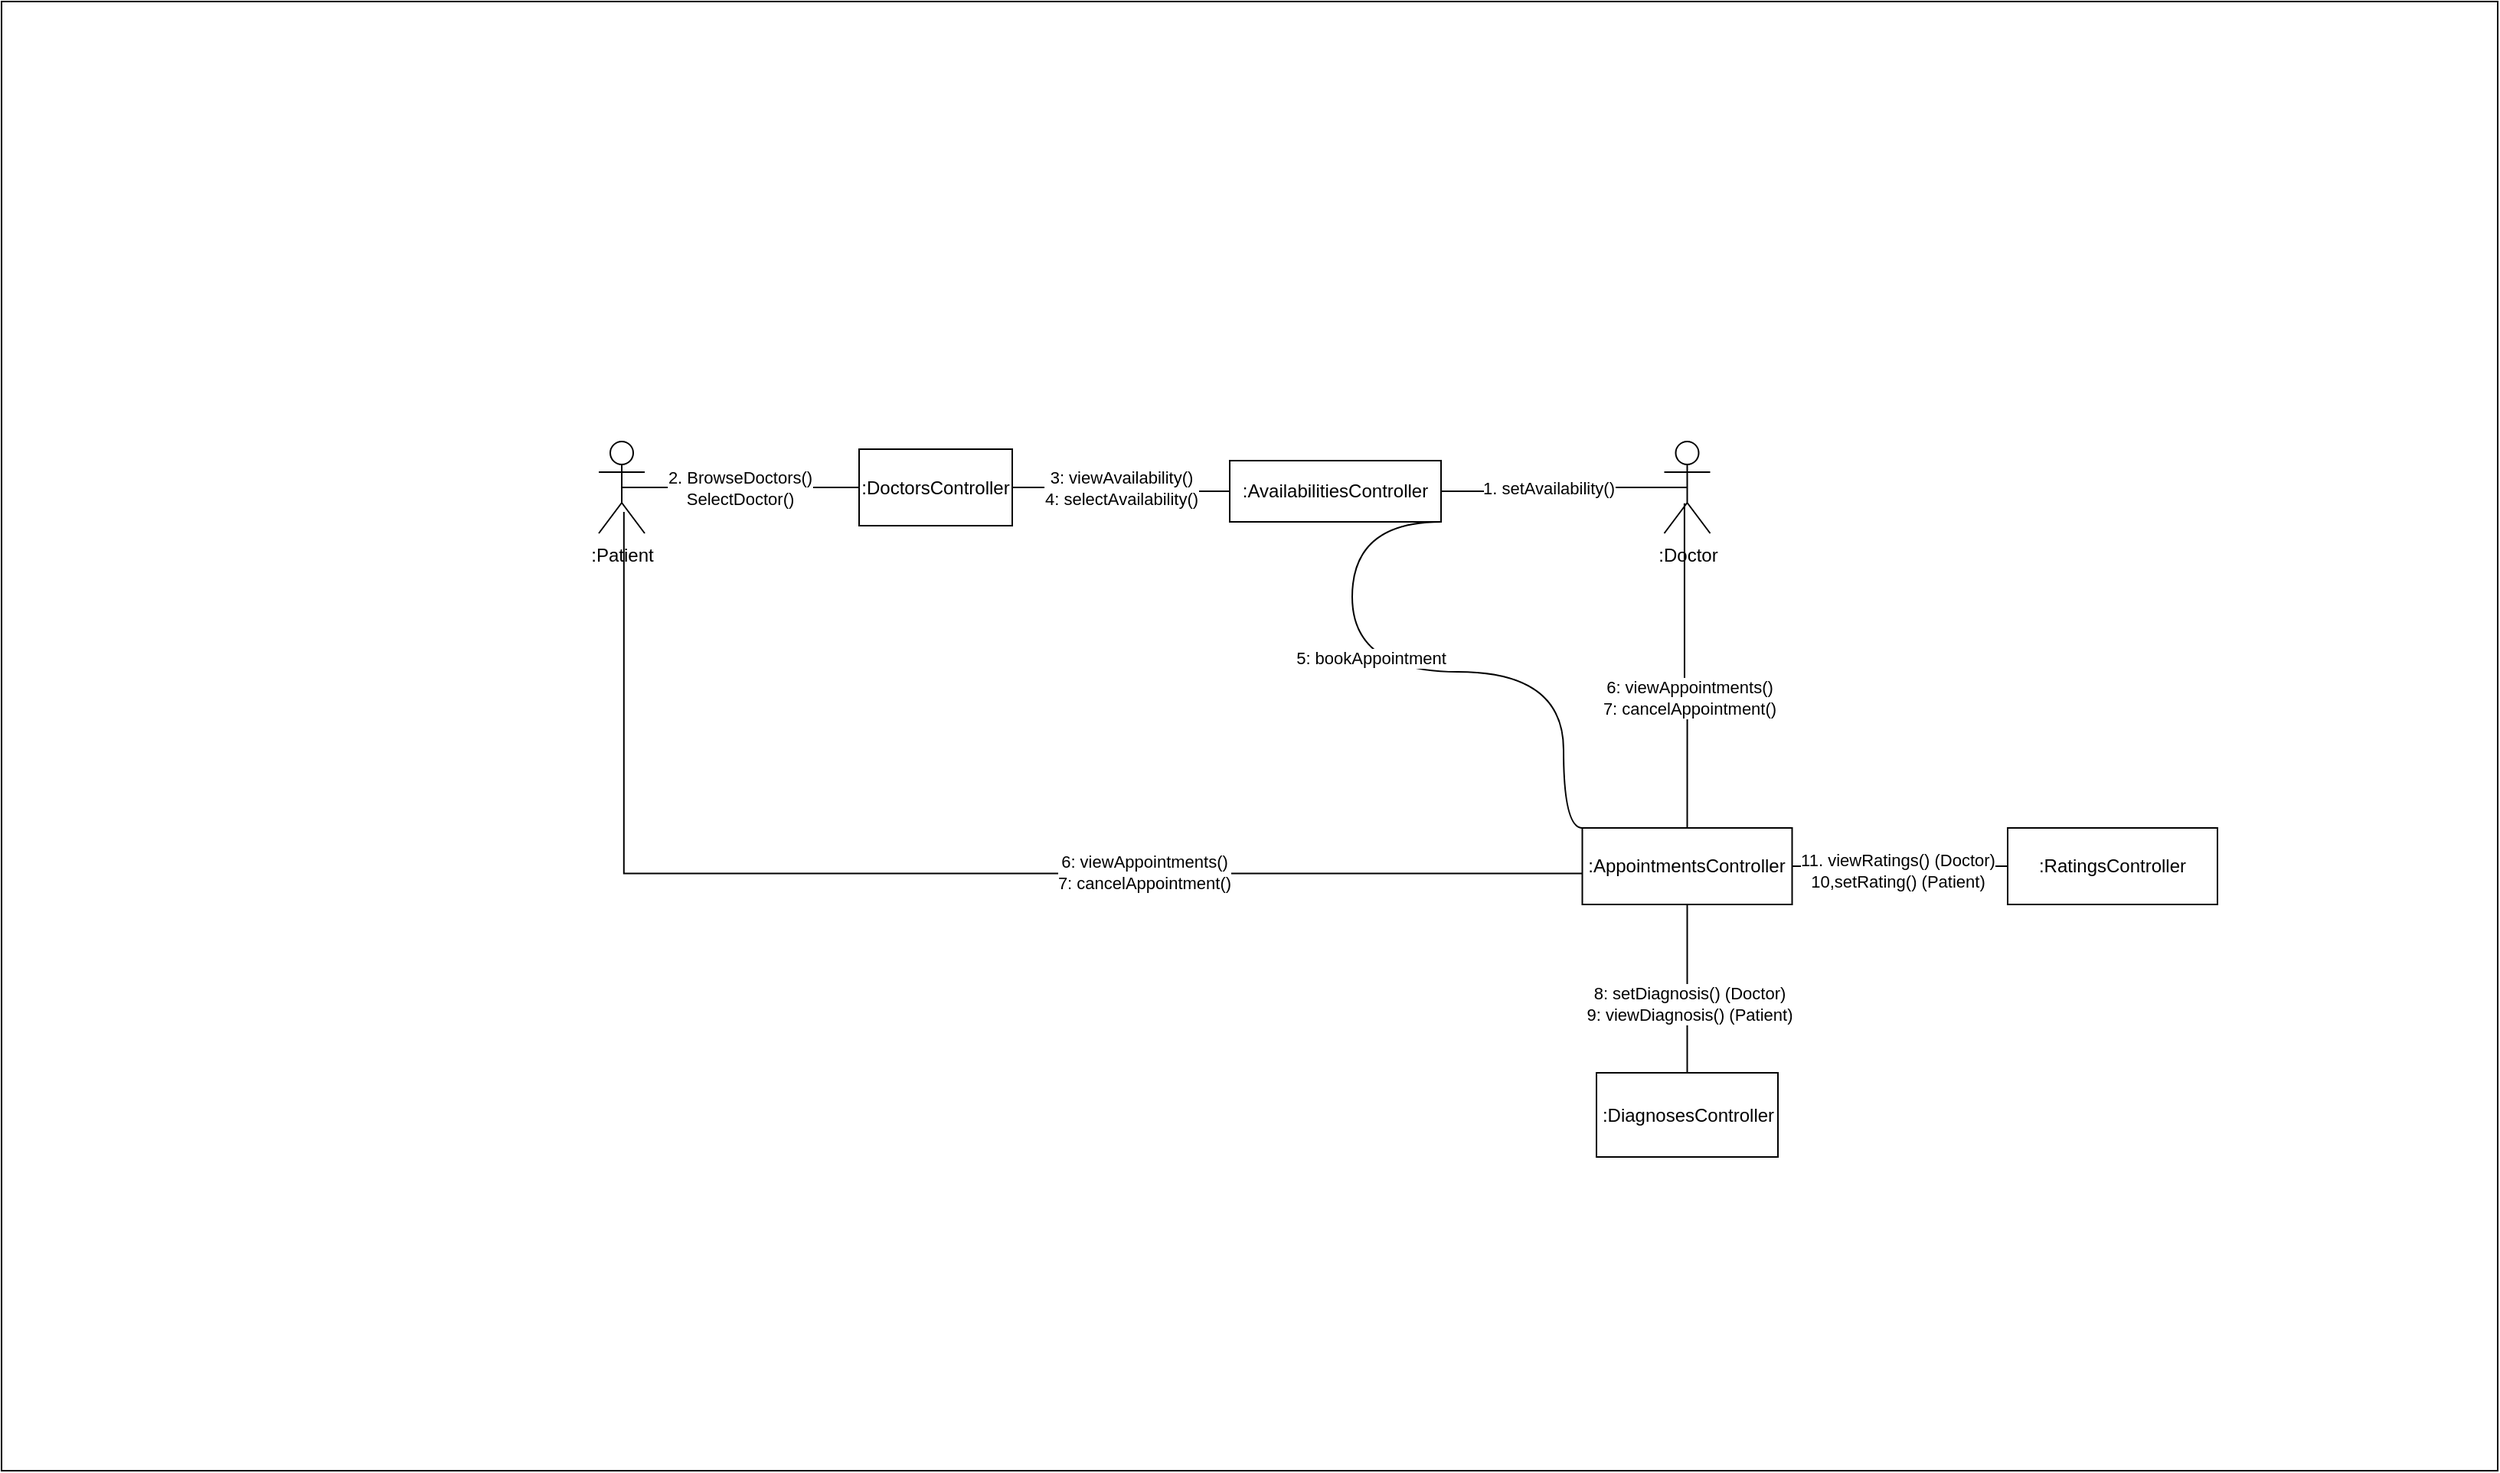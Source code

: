 <mxfile>
    <diagram id="Qe18YRc7y7woojP5Z81G" name="Page-1">
        <mxGraphModel dx="2561" dy="1781" grid="1" gridSize="10" guides="1" tooltips="1" connect="1" arrows="1" fold="1" page="1" pageScale="1" pageWidth="850" pageHeight="1100" math="0" shadow="0">
            <root>
                <mxCell id="0"/>
                <mxCell id="1" parent="0"/>
                <mxCell id="2" value="" style="rounded=0;whiteSpace=wrap;html=1;movable=1;resizable=1;rotatable=1;deletable=1;editable=1;locked=0;connectable=1;" vertex="1" parent="1">
                    <mxGeometry x="-490" y="-150" width="1630" height="960" as="geometry"/>
                </mxCell>
                <mxCell id="3" value=":Patient" style="shape=umlActor;verticalLabelPosition=bottom;verticalAlign=top;html=1;" vertex="1" parent="1">
                    <mxGeometry x="-100" y="137.5" width="30" height="60" as="geometry"/>
                </mxCell>
                <mxCell id="4" value=":Doctor" style="shape=umlActor;verticalLabelPosition=bottom;verticalAlign=top;html=1;" vertex="1" parent="1">
                    <mxGeometry x="595.75" y="137.5" width="30" height="60" as="geometry"/>
                </mxCell>
                <mxCell id="5" value="&lt;span style=&quot;color: rgb(0, 0, 0);&quot;&gt;:DoctorsController&lt;/span&gt;" style="html=1;whiteSpace=wrap;" vertex="1" parent="1">
                    <mxGeometry x="70" y="142.5" width="100" height="50" as="geometry"/>
                </mxCell>
                <mxCell id="6" value="" style="endArrow=none;html=1;edgeStyle=orthogonalEdgeStyle;rounded=0;entryX=0.5;entryY=0.5;entryDx=0;entryDy=0;entryPerimeter=0;exitX=1;exitY=0.5;exitDx=0;exitDy=0;" edge="1" parent="1" source="13" target="4">
                    <mxGeometry relative="1" as="geometry">
                        <mxPoint x="310" y="139.6" as="sourcePoint"/>
                        <mxPoint x="470" y="139.6" as="targetPoint"/>
                    </mxGeometry>
                </mxCell>
                <mxCell id="7" value="1. setAvailability()" style="edgeLabel;html=1;align=center;verticalAlign=middle;resizable=0;points=[];" vertex="1" connectable="0" parent="6">
                    <mxGeometry x="-0.14" y="2" relative="1" as="geometry">
                        <mxPoint as="offset"/>
                    </mxGeometry>
                </mxCell>
                <mxCell id="8" value="" style="endArrow=none;html=1;edgeStyle=orthogonalEdgeStyle;rounded=0;entryX=0.5;entryY=0;entryDx=0;entryDy=0;exitX=0.44;exitY=0.673;exitDx=0;exitDy=0;exitPerimeter=0;" edge="1" parent="1" source="4" target="10">
                    <mxGeometry relative="1" as="geometry">
                        <mxPoint x="494.6" y="200" as="sourcePoint"/>
                        <mxPoint x="494.6" y="320" as="targetPoint"/>
                    </mxGeometry>
                </mxCell>
                <mxCell id="9" value="&lt;span style=&quot;color: rgb(0, 0, 0);&quot;&gt;6: viewAppointments()&lt;/span&gt;&lt;br&gt;&lt;span style=&quot;color: rgb(0, 0, 0);&quot;&gt;7:&amp;nbsp;&lt;/span&gt;&lt;span style=&quot;background-color: light-dark(#ffffff, var(--ge-dark-color, #121212));&quot;&gt;cancelAppointment()&lt;/span&gt;" style="edgeLabel;html=1;align=center;verticalAlign=middle;resizable=0;points=[];" vertex="1" connectable="0" parent="8">
                    <mxGeometry x="0.221" y="1" relative="1" as="geometry">
                        <mxPoint y="-2" as="offset"/>
                    </mxGeometry>
                </mxCell>
                <mxCell id="10" value=":AppointmentsController" style="html=1;whiteSpace=wrap;" vertex="1" parent="1">
                    <mxGeometry x="542.25" y="390" width="137" height="50" as="geometry"/>
                </mxCell>
                <mxCell id="11" value="" style="endArrow=none;html=1;edgeStyle=orthogonalEdgeStyle;rounded=0;entryX=0.001;entryY=0.595;entryDx=0;entryDy=0;entryPerimeter=0;exitX=0.547;exitY=0.767;exitDx=0;exitDy=0;exitPerimeter=0;" edge="1" parent="1" source="3" target="10">
                    <mxGeometry relative="1" as="geometry">
                        <mxPoint x="100" y="200" as="sourcePoint"/>
                        <mxPoint x="450" y="338" as="targetPoint"/>
                        <Array as="points">
                            <mxPoint x="-84" y="420"/>
                        </Array>
                    </mxGeometry>
                </mxCell>
                <mxCell id="12" value="&lt;span style=&quot;color: rgb(0, 0, 0);&quot;&gt;6: viewAppointments()&lt;br&gt;&lt;span style=&quot;color: rgb(0, 0, 0);&quot;&gt;7: cancelAppointment()&lt;/span&gt;&lt;/span&gt;" style="edgeLabel;html=1;align=center;verticalAlign=middle;resizable=0;points=[];" vertex="1" connectable="0" parent="11">
                    <mxGeometry x="0.619" y="1" relative="1" as="geometry">
                        <mxPoint x="-122" as="offset"/>
                    </mxGeometry>
                </mxCell>
                <mxCell id="13" value=":AvailabilitiesController" style="html=1;whiteSpace=wrap;" vertex="1" parent="1">
                    <mxGeometry x="312" y="150" width="138" height="40" as="geometry"/>
                </mxCell>
                <mxCell id="14" value="" style="endArrow=none;html=1;edgeStyle=orthogonalEdgeStyle;rounded=0;entryX=0;entryY=0.5;entryDx=0;entryDy=0;exitX=0.5;exitY=0.5;exitDx=0;exitDy=0;exitPerimeter=0;" edge="1" parent="1" source="3" target="5">
                    <mxGeometry relative="1" as="geometry">
                        <mxPoint x="-70" y="110" as="sourcePoint"/>
                        <mxPoint x="133" y="110" as="targetPoint"/>
                    </mxGeometry>
                </mxCell>
                <mxCell id="15" value="&lt;span style=&quot;color: rgb(0, 0, 0);&quot;&gt;2. BrowseDoctors()&lt;/span&gt;&lt;div&gt;SelectDoctor()&lt;/div&gt;" style="edgeLabel;html=1;align=center;verticalAlign=middle;resizable=0;points=[];" vertex="1" connectable="0" parent="14">
                    <mxGeometry x="-0.14" y="2" relative="1" as="geometry">
                        <mxPoint x="10" y="2" as="offset"/>
                    </mxGeometry>
                </mxCell>
                <mxCell id="16" value="" style="endArrow=none;html=1;edgeStyle=orthogonalEdgeStyle;rounded=0;entryX=0;entryY=0.5;entryDx=0;entryDy=0;exitX=1;exitY=0.5;exitDx=0;exitDy=0;" edge="1" parent="1" source="5" target="13">
                    <mxGeometry relative="1" as="geometry">
                        <mxPoint x="150" y="100" as="sourcePoint"/>
                        <mxPoint x="353" y="100" as="targetPoint"/>
                    </mxGeometry>
                </mxCell>
                <mxCell id="17" value="&lt;span style=&quot;background-color: rgb(255, 255, 255); text-align: left; color: rgb(0, 0, 0);&quot;&gt;3: viewAvailability()&lt;/span&gt;&lt;br style=&quot;background-color: rgb(255, 255, 255); text-align: left;&quot;&gt;&lt;span style=&quot;background-color: rgb(255, 255, 255); text-align: left; color: rgb(0, 0, 0);&quot;&gt;4: selectAvailability()&lt;/span&gt;" style="edgeLabel;html=1;align=center;verticalAlign=middle;resizable=0;points=[];" vertex="1" connectable="0" parent="16">
                    <mxGeometry x="-0.14" y="2" relative="1" as="geometry">
                        <mxPoint x="9" y="2" as="offset"/>
                    </mxGeometry>
                </mxCell>
                <mxCell id="18" value="" style="endArrow=none;html=1;edgeStyle=orthogonalEdgeStyle;rounded=0;entryX=0;entryY=0;entryDx=0;entryDy=0;exitX=1;exitY=1;exitDx=0;exitDy=0;curved=1;" edge="1" parent="1" source="13" target="10">
                    <mxGeometry relative="1" as="geometry">
                        <mxPoint x="220" y="290" as="sourcePoint"/>
                        <mxPoint x="423" y="290" as="targetPoint"/>
                        <Array as="points">
                            <mxPoint x="392" y="288"/>
                            <mxPoint x="530" y="288"/>
                            <mxPoint x="530" y="390"/>
                        </Array>
                    </mxGeometry>
                </mxCell>
                <mxCell id="19" value="&lt;span style=&quot;color: rgb(0, 0, 0);&quot;&gt;5: bookAppointment&lt;/span&gt;" style="edgeLabel;html=1;align=center;verticalAlign=middle;resizable=0;points=[];" vertex="1" connectable="0" parent="18">
                    <mxGeometry x="-0.281" y="12" relative="1" as="geometry">
                        <mxPoint as="offset"/>
                    </mxGeometry>
                </mxCell>
                <mxCell id="20" value=":DiagnosesController" style="html=1;whiteSpace=wrap;" vertex="1" parent="1">
                    <mxGeometry x="551.5" y="550" width="118.5" height="55" as="geometry"/>
                </mxCell>
                <mxCell id="21" value="" style="endArrow=none;html=1;edgeStyle=orthogonalEdgeStyle;rounded=0;exitX=0.5;exitY=1;exitDx=0;exitDy=0;entryX=0.5;entryY=0;entryDx=0;entryDy=0;" edge="1" parent="1" source="10" target="20">
                    <mxGeometry relative="1" as="geometry">
                        <mxPoint x="810" y="370" as="sourcePoint"/>
                        <mxPoint x="593" y="500" as="targetPoint"/>
                    </mxGeometry>
                </mxCell>
                <mxCell id="22" value="8: setDiagnosis() (Doctor)&lt;br&gt;9: viewDiagnosis() (Patient)" style="edgeLabel;html=1;align=center;verticalAlign=middle;resizable=0;points=[];" vertex="1" connectable="0" parent="21">
                    <mxGeometry x="0.221" y="1" relative="1" as="geometry">
                        <mxPoint y="-2" as="offset"/>
                    </mxGeometry>
                </mxCell>
                <mxCell id="23" value=":RatingsController" style="html=1;whiteSpace=wrap;" vertex="1" parent="1">
                    <mxGeometry x="820" y="390" width="137" height="50" as="geometry"/>
                </mxCell>
                <mxCell id="25" value="" style="endArrow=none;html=1;edgeStyle=orthogonalEdgeStyle;rounded=0;entryX=0;entryY=0.5;entryDx=0;entryDy=0;exitX=1;exitY=0.5;exitDx=0;exitDy=0;" edge="1" parent="1" source="10" target="23">
                    <mxGeometry relative="1" as="geometry">
                        <mxPoint x="649" y="419.5" as="sourcePoint"/>
                        <mxPoint x="1275" y="655.5" as="targetPoint"/>
                        <Array as="points">
                            <mxPoint x="700" y="415"/>
                            <mxPoint x="700" y="415"/>
                        </Array>
                    </mxGeometry>
                </mxCell>
                <mxCell id="27" value="&lt;span style=&quot;color: rgb(0, 0, 0);&quot;&gt;11. viewRatings() (Doctor)&lt;/span&gt;&lt;br&gt;&lt;span style=&quot;color: rgb(0, 0, 0);&quot;&gt;10,setRating() (Patient)&lt;/span&gt;" style="edgeLabel;html=1;align=center;verticalAlign=middle;resizable=0;points=[];" vertex="1" connectable="0" parent="25">
                    <mxGeometry x="-0.025" y="-3" relative="1" as="geometry">
                        <mxPoint as="offset"/>
                    </mxGeometry>
                </mxCell>
            </root>
        </mxGraphModel>
    </diagram>
</mxfile>
